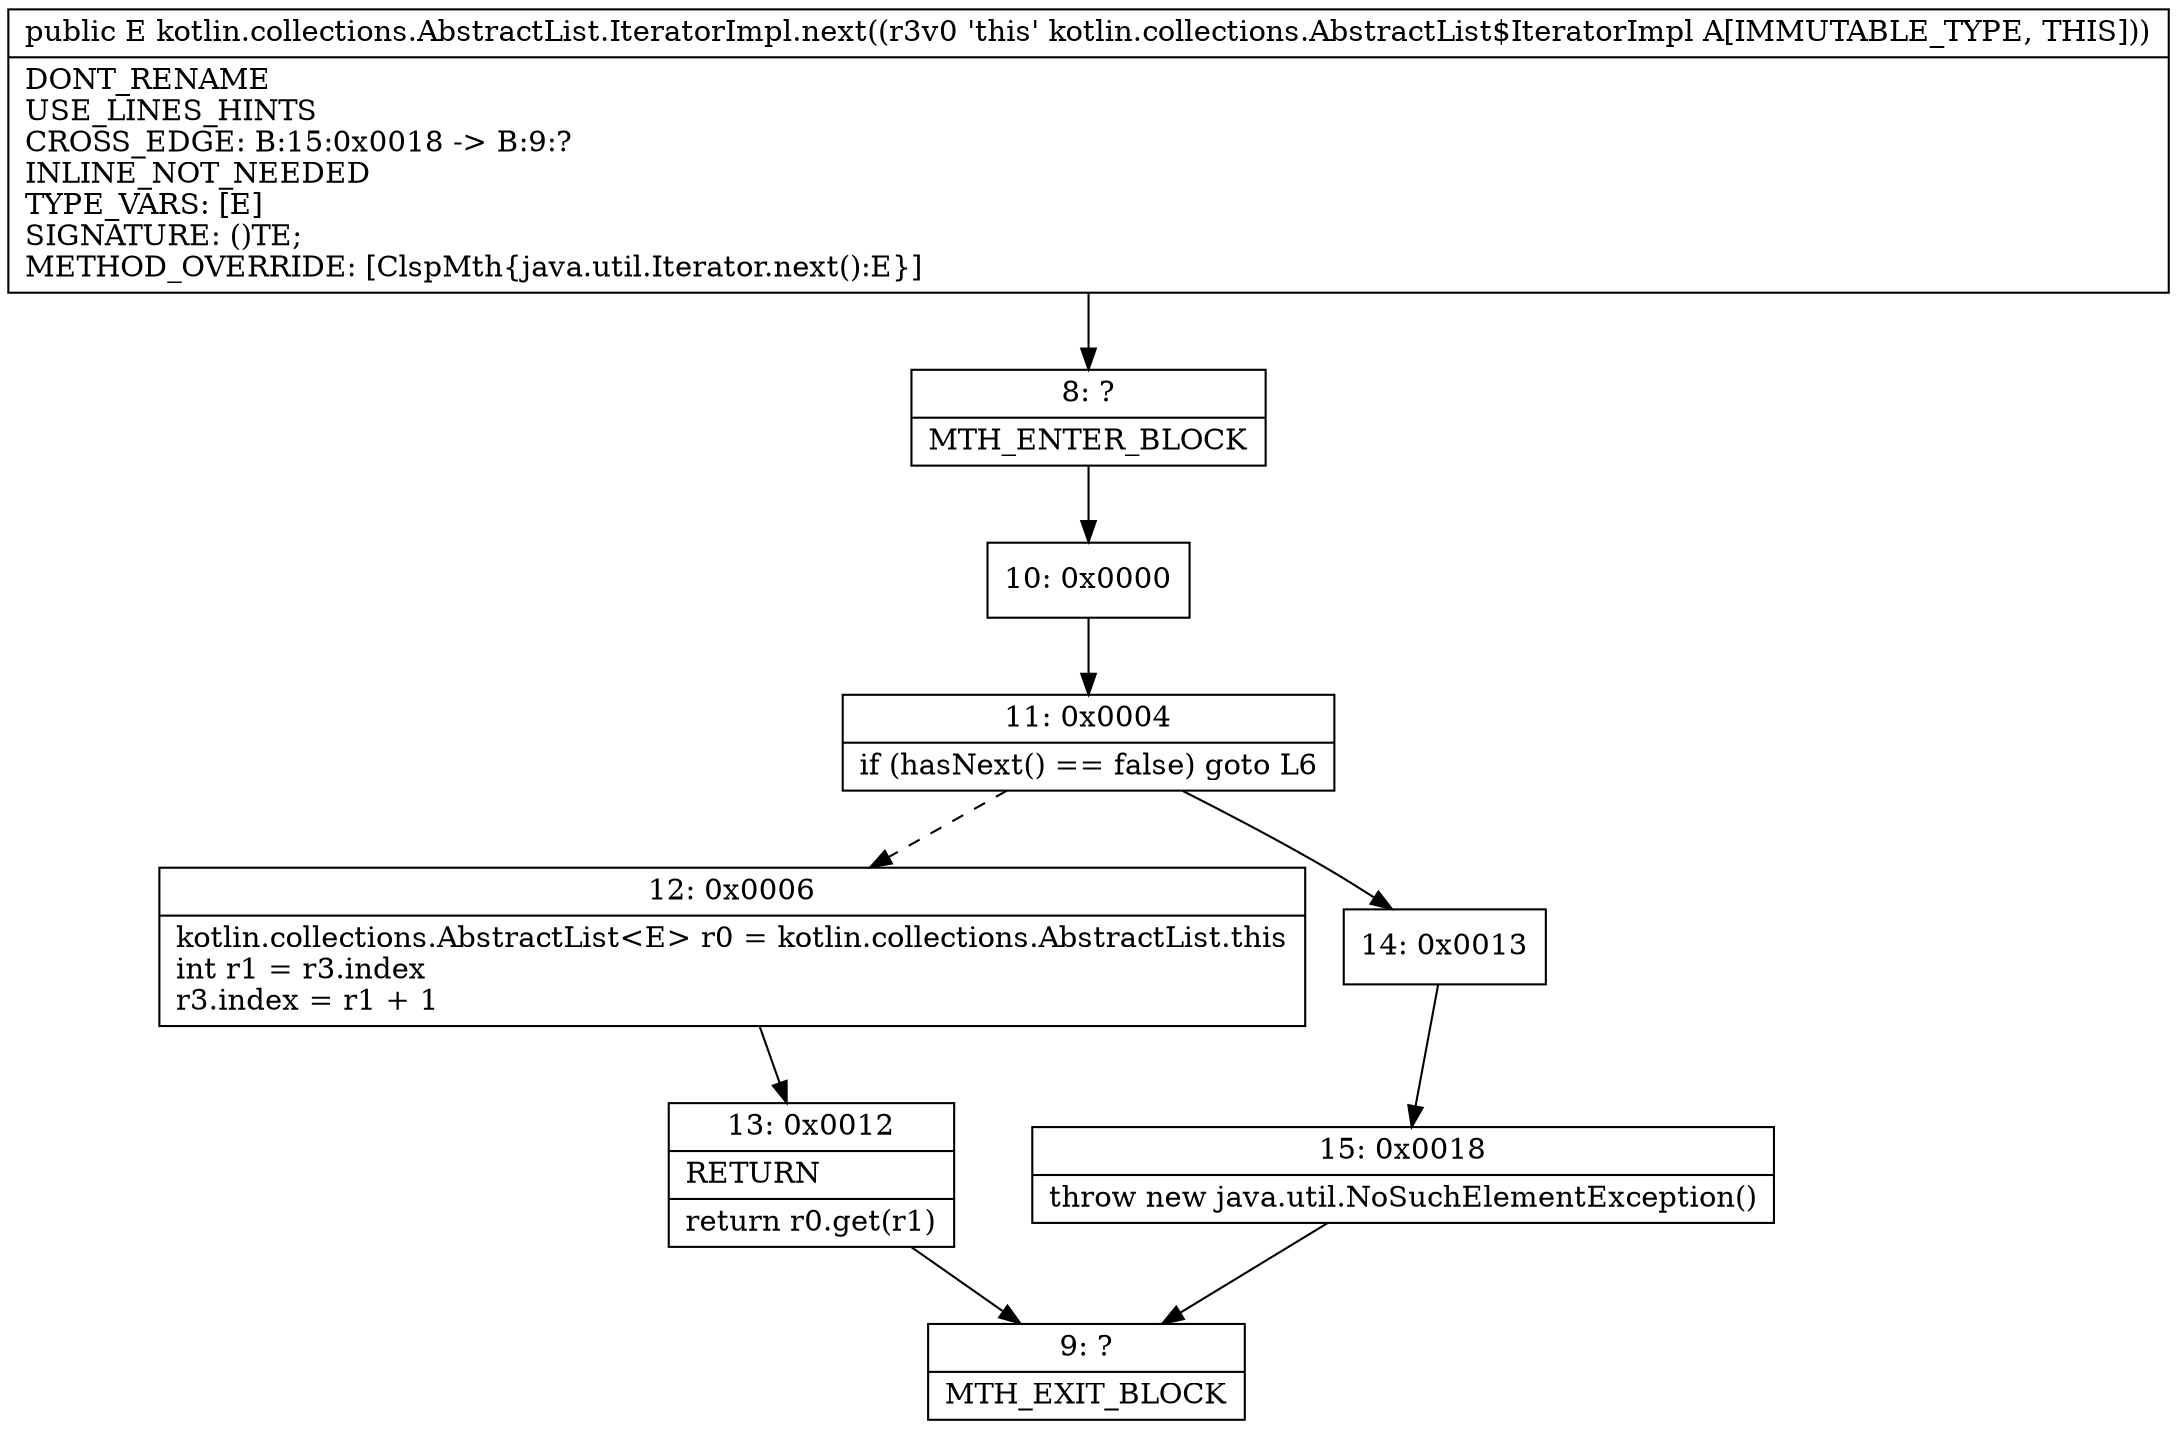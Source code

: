 digraph "CFG forkotlin.collections.AbstractList.IteratorImpl.next()Ljava\/lang\/Object;" {
Node_8 [shape=record,label="{8\:\ ?|MTH_ENTER_BLOCK\l}"];
Node_10 [shape=record,label="{10\:\ 0x0000}"];
Node_11 [shape=record,label="{11\:\ 0x0004|if (hasNext() == false) goto L6\l}"];
Node_12 [shape=record,label="{12\:\ 0x0006|kotlin.collections.AbstractList\<E\> r0 = kotlin.collections.AbstractList.this\lint r1 = r3.index\lr3.index = r1 + 1\l}"];
Node_13 [shape=record,label="{13\:\ 0x0012|RETURN\l|return r0.get(r1)\l}"];
Node_9 [shape=record,label="{9\:\ ?|MTH_EXIT_BLOCK\l}"];
Node_14 [shape=record,label="{14\:\ 0x0013}"];
Node_15 [shape=record,label="{15\:\ 0x0018|throw new java.util.NoSuchElementException()\l}"];
MethodNode[shape=record,label="{public E kotlin.collections.AbstractList.IteratorImpl.next((r3v0 'this' kotlin.collections.AbstractList$IteratorImpl A[IMMUTABLE_TYPE, THIS]))  | DONT_RENAME\lUSE_LINES_HINTS\lCROSS_EDGE: B:15:0x0018 \-\> B:9:?\lINLINE_NOT_NEEDED\lTYPE_VARS: [E]\lSIGNATURE: ()TE;\lMETHOD_OVERRIDE: [ClspMth\{java.util.Iterator.next():E\}]\l}"];
MethodNode -> Node_8;Node_8 -> Node_10;
Node_10 -> Node_11;
Node_11 -> Node_12[style=dashed];
Node_11 -> Node_14;
Node_12 -> Node_13;
Node_13 -> Node_9;
Node_14 -> Node_15;
Node_15 -> Node_9;
}

